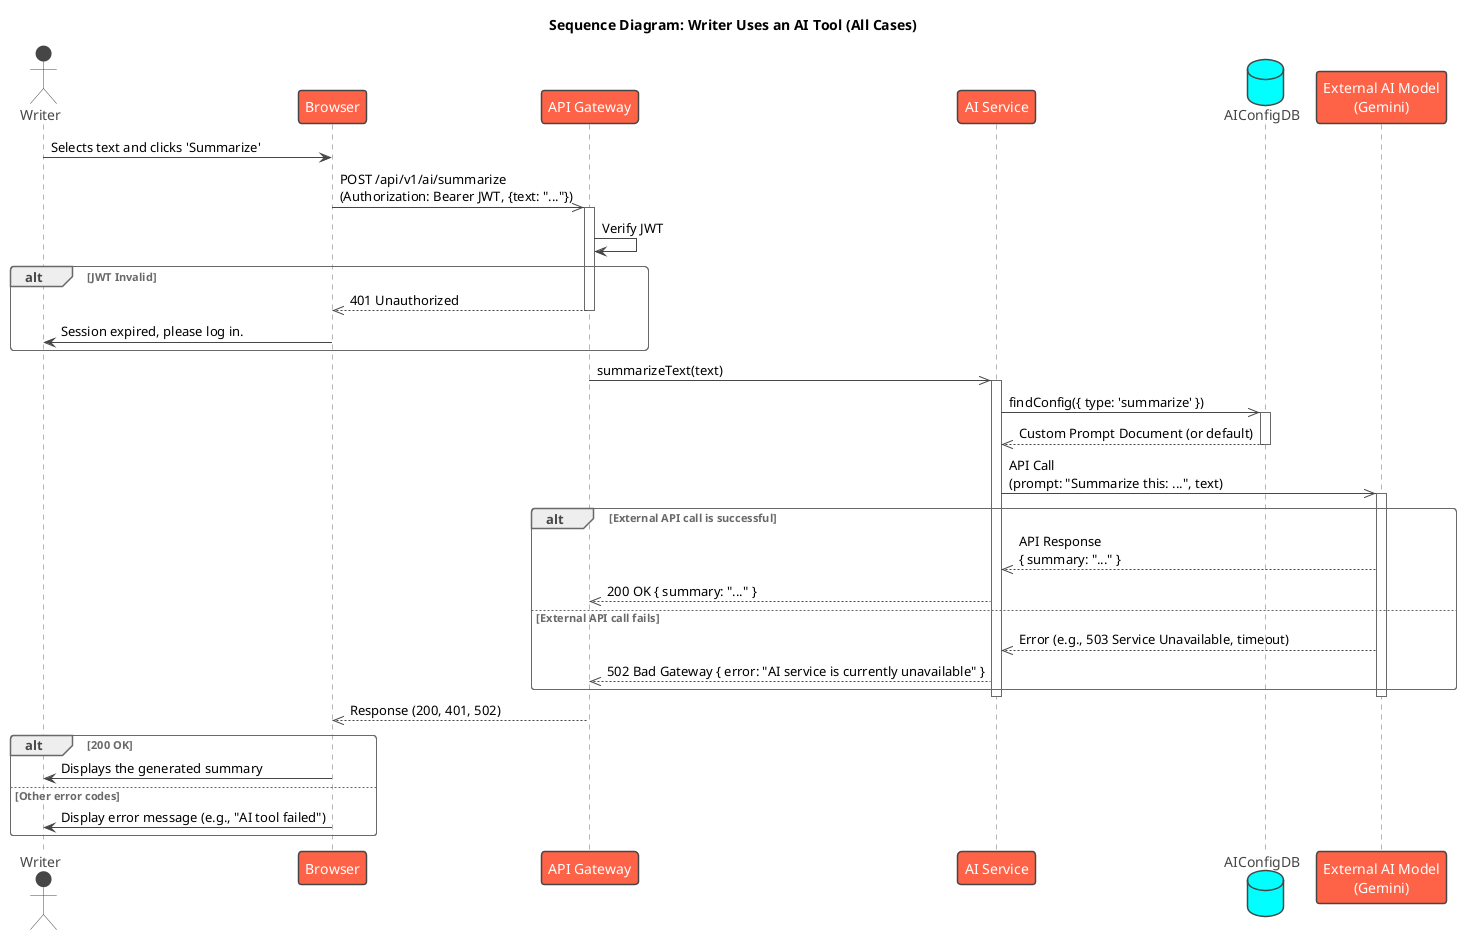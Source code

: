 @startuml
!theme vibrant

title Sequence Diagram: Writer Uses an AI Tool (All Cases)

actor Writer
participant Browser
participant "API Gateway" as Gateway
participant "AI Service" as AIService
database "AIConfigDB"
participant "External AI Model\n(Gemini)" as ExternalAI

Writer -> Browser : Selects text and clicks 'Summarize'
Browser ->> Gateway : POST /api/v1/ai/summarize\n(Authorization: Bearer JWT, {text: "..."})
activate Gateway

Gateway -> Gateway : Verify JWT
alt JWT Invalid
    Gateway -->> Browser : 401 Unauthorized
    deactivate Gateway
    Browser -> Writer : Session expired, please log in.
end

Gateway ->> AIService : summarizeText(text)
activate AIService

AIService ->> AIConfigDB : findConfig({ type: 'summarize' })
activate AIConfigDB
AIConfigDB -->> AIService : Custom Prompt Document (or default)
deactivate AIConfigDB

AIService ->> ExternalAI : API Call\n(prompt: "Summarize this: ...", text)
activate ExternalAI

alt External API call is successful
    ExternalAI -->> AIService : API Response\n{ summary: "..." }
    AIService -->> Gateway : 200 OK { summary: "..." }
else External API call fails
    ExternalAI -->> AIService : Error (e.g., 503 Service Unavailable, timeout)
    AIService -->> Gateway : 502 Bad Gateway { error: "AI service is currently unavailable" }
end

deactivate ExternalAI
deactivate AIService

Gateway -->> Browser : Response (200, 401, 502)
deactivate Gateway

alt 200 OK
    Browser -> Writer : Displays the generated summary
else Other error codes
    Browser -> Writer : Display error message (e.g., "AI tool failed")
end

@enduml

